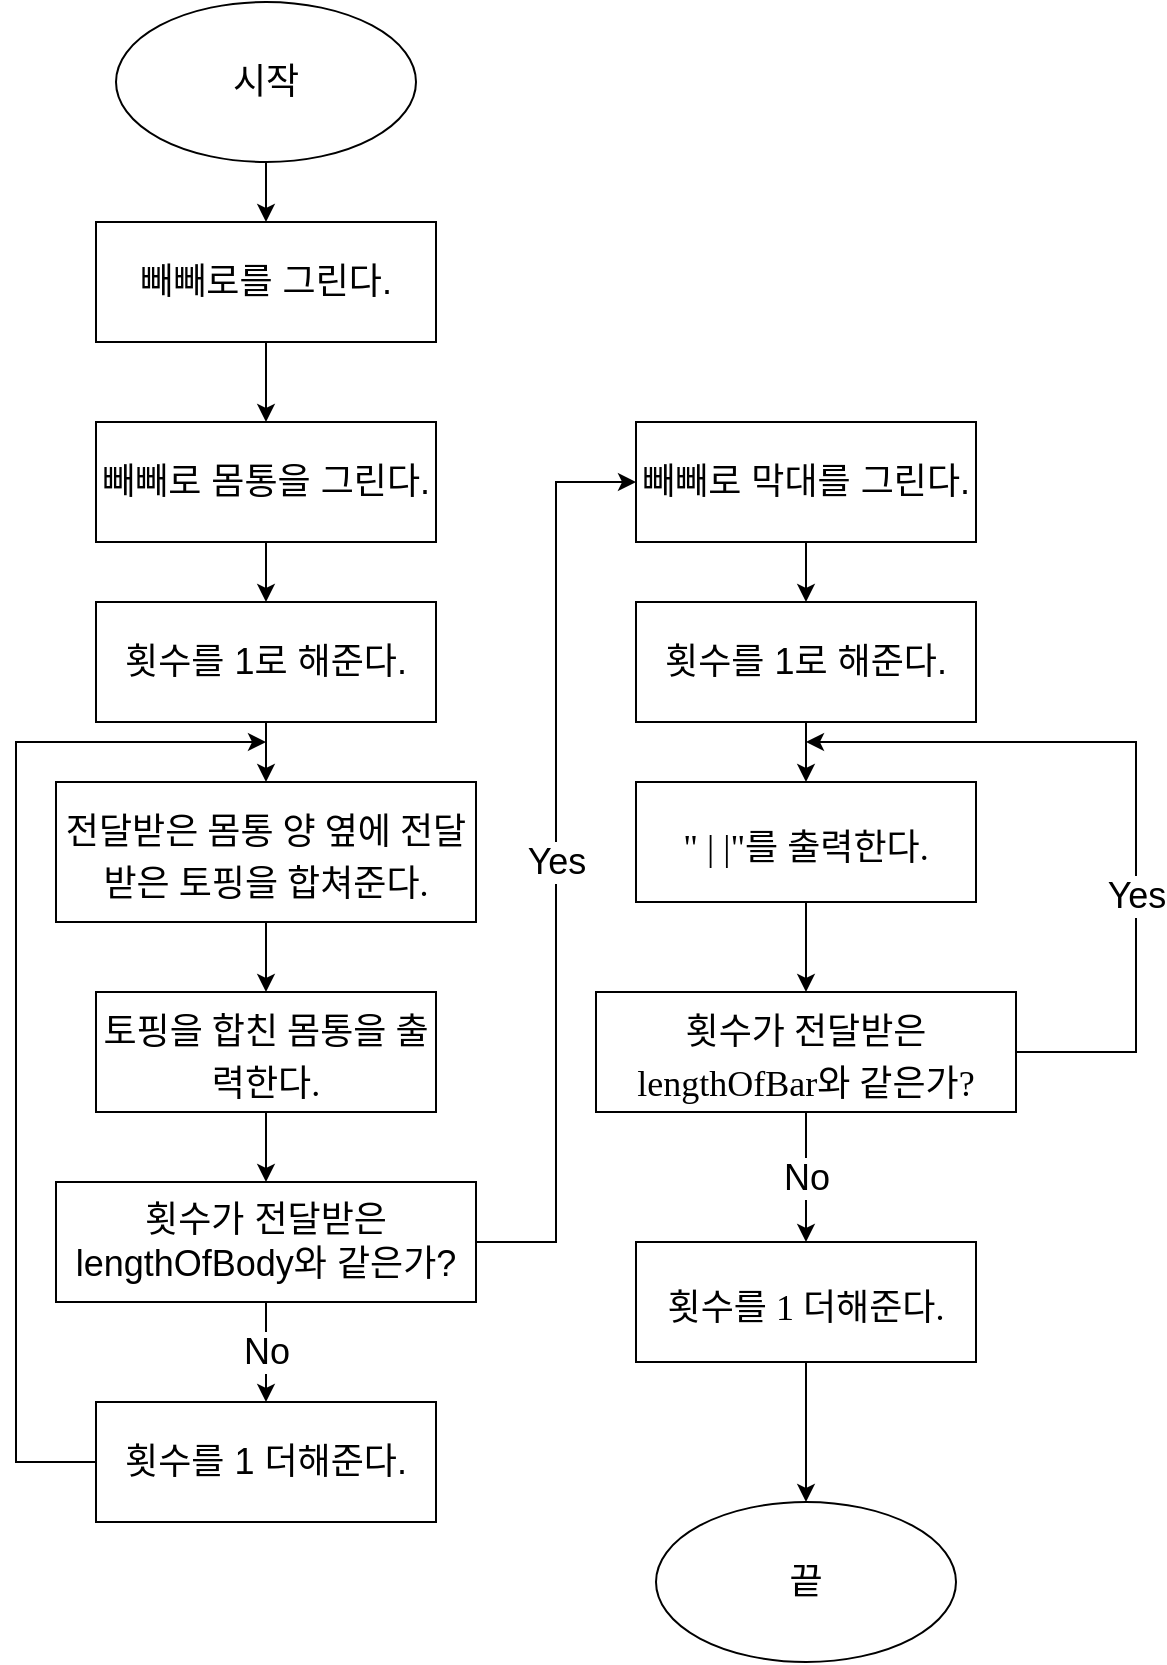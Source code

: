 <mxfile version="21.0.2" type="device"><diagram id="C5RBs43oDa-KdzZeNtuy" name="Page-1"><mxGraphModel dx="2390" dy="2506" grid="1" gridSize="10" guides="1" tooltips="1" connect="1" arrows="1" fold="1" page="1" pageScale="1" pageWidth="827" pageHeight="1169" math="0" shadow="0"><root><mxCell id="WIyWlLk6GJQsqaUBKTNV-0"/><mxCell id="WIyWlLk6GJQsqaUBKTNV-1" parent="WIyWlLk6GJQsqaUBKTNV-0"/><mxCell id="j4fQF_qIuKuz_uNRBFZy-2" value="" style="edgeStyle=orthogonalEdgeStyle;rounded=0;orthogonalLoop=1;jettySize=auto;html=1;" edge="1" parent="WIyWlLk6GJQsqaUBKTNV-1" source="j4fQF_qIuKuz_uNRBFZy-0" target="j4fQF_qIuKuz_uNRBFZy-1"><mxGeometry relative="1" as="geometry"/></mxCell><mxCell id="j4fQF_qIuKuz_uNRBFZy-0" value="&lt;font style=&quot;font-size: 18px;&quot;&gt;시작&lt;/font&gt;" style="ellipse;whiteSpace=wrap;html=1;" vertex="1" parent="WIyWlLk6GJQsqaUBKTNV-1"><mxGeometry x="60" y="-1140" width="150" height="80" as="geometry"/></mxCell><mxCell id="j4fQF_qIuKuz_uNRBFZy-4" value="" style="edgeStyle=orthogonalEdgeStyle;rounded=0;orthogonalLoop=1;jettySize=auto;html=1;" edge="1" parent="WIyWlLk6GJQsqaUBKTNV-1" source="j4fQF_qIuKuz_uNRBFZy-1" target="j4fQF_qIuKuz_uNRBFZy-3"><mxGeometry relative="1" as="geometry"/></mxCell><mxCell id="j4fQF_qIuKuz_uNRBFZy-1" value="&lt;font style=&quot;font-size: 18px;&quot;&gt;빼빼로를 그린다.&lt;/font&gt;" style="whiteSpace=wrap;html=1;" vertex="1" parent="WIyWlLk6GJQsqaUBKTNV-1"><mxGeometry x="50" y="-1030" width="170" height="60" as="geometry"/></mxCell><mxCell id="j4fQF_qIuKuz_uNRBFZy-6" value="" style="edgeStyle=orthogonalEdgeStyle;rounded=0;orthogonalLoop=1;jettySize=auto;html=1;" edge="1" parent="WIyWlLk6GJQsqaUBKTNV-1" source="j4fQF_qIuKuz_uNRBFZy-3" target="j4fQF_qIuKuz_uNRBFZy-5"><mxGeometry relative="1" as="geometry"/></mxCell><mxCell id="j4fQF_qIuKuz_uNRBFZy-3" value="&lt;font style=&quot;font-size: 18px;&quot;&gt;빼빼로 몸통을 그린다.&lt;/font&gt;" style="whiteSpace=wrap;html=1;" vertex="1" parent="WIyWlLk6GJQsqaUBKTNV-1"><mxGeometry x="50" y="-930" width="170" height="60" as="geometry"/></mxCell><mxCell id="j4fQF_qIuKuz_uNRBFZy-8" value="" style="edgeStyle=orthogonalEdgeStyle;rounded=0;orthogonalLoop=1;jettySize=auto;html=1;" edge="1" parent="WIyWlLk6GJQsqaUBKTNV-1" source="j4fQF_qIuKuz_uNRBFZy-5" target="j4fQF_qIuKuz_uNRBFZy-7"><mxGeometry relative="1" as="geometry"/></mxCell><mxCell id="j4fQF_qIuKuz_uNRBFZy-5" value="&lt;font style=&quot;font-size: 18px;&quot;&gt;횟수를 1로 해준다.&lt;/font&gt;" style="whiteSpace=wrap;html=1;" vertex="1" parent="WIyWlLk6GJQsqaUBKTNV-1"><mxGeometry x="50" y="-840" width="170" height="60" as="geometry"/></mxCell><mxCell id="j4fQF_qIuKuz_uNRBFZy-10" value="" style="edgeStyle=orthogonalEdgeStyle;rounded=0;orthogonalLoop=1;jettySize=auto;html=1;exitX=0.5;exitY=1;exitDx=0;exitDy=0;" edge="1" parent="WIyWlLk6GJQsqaUBKTNV-1" source="j4fQF_qIuKuz_uNRBFZy-18" target="j4fQF_qIuKuz_uNRBFZy-9"><mxGeometry relative="1" as="geometry"/></mxCell><mxCell id="j4fQF_qIuKuz_uNRBFZy-19" value="" style="edgeStyle=orthogonalEdgeStyle;rounded=0;orthogonalLoop=1;jettySize=auto;html=1;" edge="1" parent="WIyWlLk6GJQsqaUBKTNV-1" source="j4fQF_qIuKuz_uNRBFZy-7" target="j4fQF_qIuKuz_uNRBFZy-18"><mxGeometry relative="1" as="geometry"/></mxCell><mxCell id="j4fQF_qIuKuz_uNRBFZy-7" value="&lt;p style=&quot;margin: 0px; font-stretch: normal; line-height: normal; font-family: Menlo;&quot;&gt;&lt;font style=&quot;font-size: 18px;&quot;&gt;전달받은 몸통 양 옆에 전달받은 토핑을 합쳐준다.&lt;/font&gt;&lt;/p&gt;" style="whiteSpace=wrap;html=1;" vertex="1" parent="WIyWlLk6GJQsqaUBKTNV-1"><mxGeometry x="30" y="-750" width="210" height="70" as="geometry"/></mxCell><mxCell id="j4fQF_qIuKuz_uNRBFZy-12" value="&lt;font style=&quot;font-size: 18px;&quot;&gt;No&lt;/font&gt;" style="edgeStyle=orthogonalEdgeStyle;rounded=0;orthogonalLoop=1;jettySize=auto;html=1;" edge="1" parent="WIyWlLk6GJQsqaUBKTNV-1" source="j4fQF_qIuKuz_uNRBFZy-9" target="j4fQF_qIuKuz_uNRBFZy-11"><mxGeometry relative="1" as="geometry"/></mxCell><mxCell id="j4fQF_qIuKuz_uNRBFZy-21" value="&lt;font style=&quot;font-size: 18px;&quot;&gt;Yes&lt;/font&gt;" style="edgeStyle=orthogonalEdgeStyle;rounded=0;orthogonalLoop=1;jettySize=auto;html=1;entryX=0;entryY=0.5;entryDx=0;entryDy=0;" edge="1" parent="WIyWlLk6GJQsqaUBKTNV-1" source="j4fQF_qIuKuz_uNRBFZy-9" target="j4fQF_qIuKuz_uNRBFZy-20"><mxGeometry relative="1" as="geometry"><Array as="points"><mxPoint x="280" y="-520"/><mxPoint x="280" y="-900"/></Array></mxGeometry></mxCell><mxCell id="j4fQF_qIuKuz_uNRBFZy-9" value="&lt;font style=&quot;font-size: 18px;&quot;&gt;횟수가 전달받은 lengthOfBody와 같은가?&lt;/font&gt;" style="whiteSpace=wrap;html=1;" vertex="1" parent="WIyWlLk6GJQsqaUBKTNV-1"><mxGeometry x="30" y="-550" width="210" height="60" as="geometry"/></mxCell><mxCell id="j4fQF_qIuKuz_uNRBFZy-17" value="" style="edgeStyle=orthogonalEdgeStyle;rounded=0;orthogonalLoop=1;jettySize=auto;html=1;exitX=0;exitY=0.5;exitDx=0;exitDy=0;" edge="1" parent="WIyWlLk6GJQsqaUBKTNV-1" source="j4fQF_qIuKuz_uNRBFZy-11"><mxGeometry x="-0.165" relative="1" as="geometry"><mxPoint x="135" y="-770" as="targetPoint"/><Array as="points"><mxPoint x="10" y="-410"/><mxPoint x="10" y="-770"/></Array><mxPoint as="offset"/></mxGeometry></mxCell><mxCell id="j4fQF_qIuKuz_uNRBFZy-11" value="&lt;font style=&quot;font-size: 18px;&quot;&gt;횟수를 1 더해준다.&lt;/font&gt;" style="whiteSpace=wrap;html=1;" vertex="1" parent="WIyWlLk6GJQsqaUBKTNV-1"><mxGeometry x="50" y="-440" width="170" height="60" as="geometry"/></mxCell><mxCell id="j4fQF_qIuKuz_uNRBFZy-18" value="&lt;p style=&quot;margin: 0px; font-stretch: normal; line-height: normal; font-family: Menlo;&quot;&gt;&lt;font style=&quot;font-size: 18px;&quot;&gt;토핑을 합친 몸통을 출력한다.&lt;/font&gt;&lt;/p&gt;" style="whiteSpace=wrap;html=1;" vertex="1" parent="WIyWlLk6GJQsqaUBKTNV-1"><mxGeometry x="50" y="-645" width="170" height="60" as="geometry"/></mxCell><mxCell id="j4fQF_qIuKuz_uNRBFZy-23" value="" style="edgeStyle=orthogonalEdgeStyle;rounded=0;orthogonalLoop=1;jettySize=auto;html=1;" edge="1" parent="WIyWlLk6GJQsqaUBKTNV-1" source="j4fQF_qIuKuz_uNRBFZy-20" target="j4fQF_qIuKuz_uNRBFZy-22"><mxGeometry relative="1" as="geometry"/></mxCell><mxCell id="j4fQF_qIuKuz_uNRBFZy-20" value="&lt;font style=&quot;font-size: 18px;&quot;&gt;빼빼로 막대를 그린다.&lt;/font&gt;" style="whiteSpace=wrap;html=1;" vertex="1" parent="WIyWlLk6GJQsqaUBKTNV-1"><mxGeometry x="320" y="-930" width="170" height="60" as="geometry"/></mxCell><mxCell id="j4fQF_qIuKuz_uNRBFZy-25" value="" style="edgeStyle=orthogonalEdgeStyle;rounded=0;orthogonalLoop=1;jettySize=auto;html=1;" edge="1" parent="WIyWlLk6GJQsqaUBKTNV-1" source="j4fQF_qIuKuz_uNRBFZy-22" target="j4fQF_qIuKuz_uNRBFZy-24"><mxGeometry relative="1" as="geometry"/></mxCell><mxCell id="j4fQF_qIuKuz_uNRBFZy-22" value="&lt;font style=&quot;font-size: 18px;&quot;&gt;횟수를 1로 해준다.&lt;/font&gt;" style="whiteSpace=wrap;html=1;" vertex="1" parent="WIyWlLk6GJQsqaUBKTNV-1"><mxGeometry x="320" y="-840" width="170" height="60" as="geometry"/></mxCell><mxCell id="j4fQF_qIuKuz_uNRBFZy-27" value="" style="edgeStyle=orthogonalEdgeStyle;rounded=0;orthogonalLoop=1;jettySize=auto;html=1;" edge="1" parent="WIyWlLk6GJQsqaUBKTNV-1" source="j4fQF_qIuKuz_uNRBFZy-24" target="j4fQF_qIuKuz_uNRBFZy-26"><mxGeometry relative="1" as="geometry"/></mxCell><mxCell id="j4fQF_qIuKuz_uNRBFZy-24" value="&lt;p style=&quot;margin: 0px; font-stretch: normal; line-height: normal; font-family: Menlo;&quot;&gt;&lt;font style=&quot;font-size: 18px;&quot;&gt;&quot; | |&quot;를 출력한다.&lt;/font&gt;&lt;/p&gt;" style="whiteSpace=wrap;html=1;" vertex="1" parent="WIyWlLk6GJQsqaUBKTNV-1"><mxGeometry x="320" y="-750" width="170" height="60" as="geometry"/></mxCell><mxCell id="j4fQF_qIuKuz_uNRBFZy-29" value="&lt;font style=&quot;font-size: 18px;&quot;&gt;No&lt;/font&gt;" style="edgeStyle=orthogonalEdgeStyle;rounded=0;orthogonalLoop=1;jettySize=auto;html=1;" edge="1" parent="WIyWlLk6GJQsqaUBKTNV-1" source="j4fQF_qIuKuz_uNRBFZy-26" target="j4fQF_qIuKuz_uNRBFZy-28"><mxGeometry relative="1" as="geometry"/></mxCell><mxCell id="j4fQF_qIuKuz_uNRBFZy-32" value="&lt;font style=&quot;font-size: 18px;&quot;&gt;Yes&lt;/font&gt;" style="edgeStyle=orthogonalEdgeStyle;rounded=0;orthogonalLoop=1;jettySize=auto;html=1;exitX=1;exitY=0.5;exitDx=0;exitDy=0;" edge="1" parent="WIyWlLk6GJQsqaUBKTNV-1" source="j4fQF_qIuKuz_uNRBFZy-26"><mxGeometry x="-0.27" relative="1" as="geometry"><mxPoint x="405" y="-770" as="targetPoint"/><Array as="points"><mxPoint x="570" y="-615"/><mxPoint x="570" y="-770"/></Array><mxPoint as="offset"/></mxGeometry></mxCell><mxCell id="j4fQF_qIuKuz_uNRBFZy-26" value="&lt;p style=&quot;margin: 0px; font-stretch: normal; line-height: normal; font-family: Menlo;&quot;&gt;&lt;font style=&quot;font-size: 18px;&quot;&gt;횟수가 전달받은 lengthOfBar와 같은가?&lt;/font&gt;&lt;/p&gt;" style="whiteSpace=wrap;html=1;" vertex="1" parent="WIyWlLk6GJQsqaUBKTNV-1"><mxGeometry x="300" y="-645" width="210" height="60" as="geometry"/></mxCell><mxCell id="j4fQF_qIuKuz_uNRBFZy-31" style="edgeStyle=orthogonalEdgeStyle;rounded=0;orthogonalLoop=1;jettySize=auto;html=1;exitX=0.5;exitY=1;exitDx=0;exitDy=0;entryX=0.5;entryY=0;entryDx=0;entryDy=0;" edge="1" parent="WIyWlLk6GJQsqaUBKTNV-1" source="j4fQF_qIuKuz_uNRBFZy-28" target="j4fQF_qIuKuz_uNRBFZy-30"><mxGeometry relative="1" as="geometry"/></mxCell><mxCell id="j4fQF_qIuKuz_uNRBFZy-28" value="&lt;p style=&quot;margin: 0px; font-stretch: normal; line-height: normal; font-family: Menlo;&quot;&gt;&lt;font style=&quot;font-size: 18px;&quot;&gt;횟수를 1 더해준다.&lt;/font&gt;&lt;/p&gt;" style="whiteSpace=wrap;html=1;" vertex="1" parent="WIyWlLk6GJQsqaUBKTNV-1"><mxGeometry x="320" y="-520" width="170" height="60" as="geometry"/></mxCell><mxCell id="j4fQF_qIuKuz_uNRBFZy-30" value="&lt;font style=&quot;font-size: 18px;&quot;&gt;끝&lt;/font&gt;" style="ellipse;whiteSpace=wrap;html=1;" vertex="1" parent="WIyWlLk6GJQsqaUBKTNV-1"><mxGeometry x="330" y="-390" width="150" height="80" as="geometry"/></mxCell></root></mxGraphModel></diagram></mxfile>